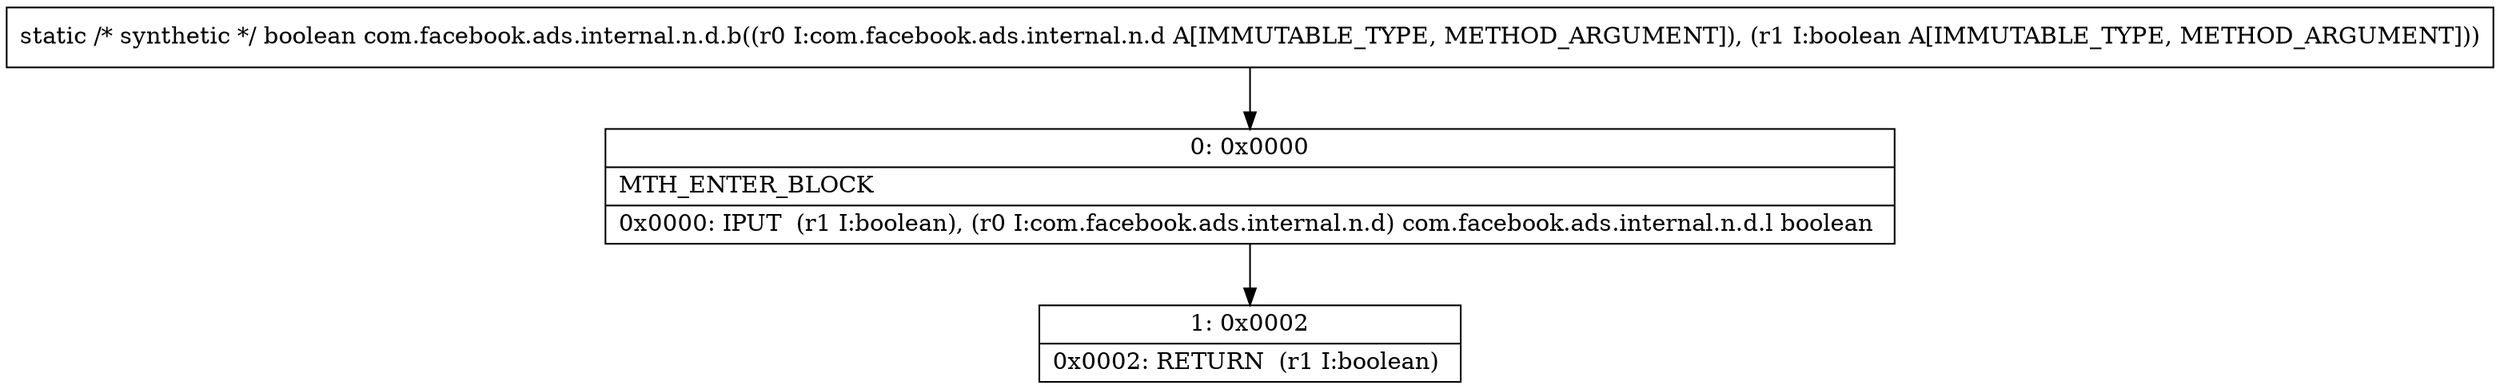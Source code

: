 digraph "CFG forcom.facebook.ads.internal.n.d.b(Lcom\/facebook\/ads\/internal\/n\/d;Z)Z" {
Node_0 [shape=record,label="{0\:\ 0x0000|MTH_ENTER_BLOCK\l|0x0000: IPUT  (r1 I:boolean), (r0 I:com.facebook.ads.internal.n.d) com.facebook.ads.internal.n.d.l boolean \l}"];
Node_1 [shape=record,label="{1\:\ 0x0002|0x0002: RETURN  (r1 I:boolean) \l}"];
MethodNode[shape=record,label="{static \/* synthetic *\/ boolean com.facebook.ads.internal.n.d.b((r0 I:com.facebook.ads.internal.n.d A[IMMUTABLE_TYPE, METHOD_ARGUMENT]), (r1 I:boolean A[IMMUTABLE_TYPE, METHOD_ARGUMENT])) }"];
MethodNode -> Node_0;
Node_0 -> Node_1;
}

